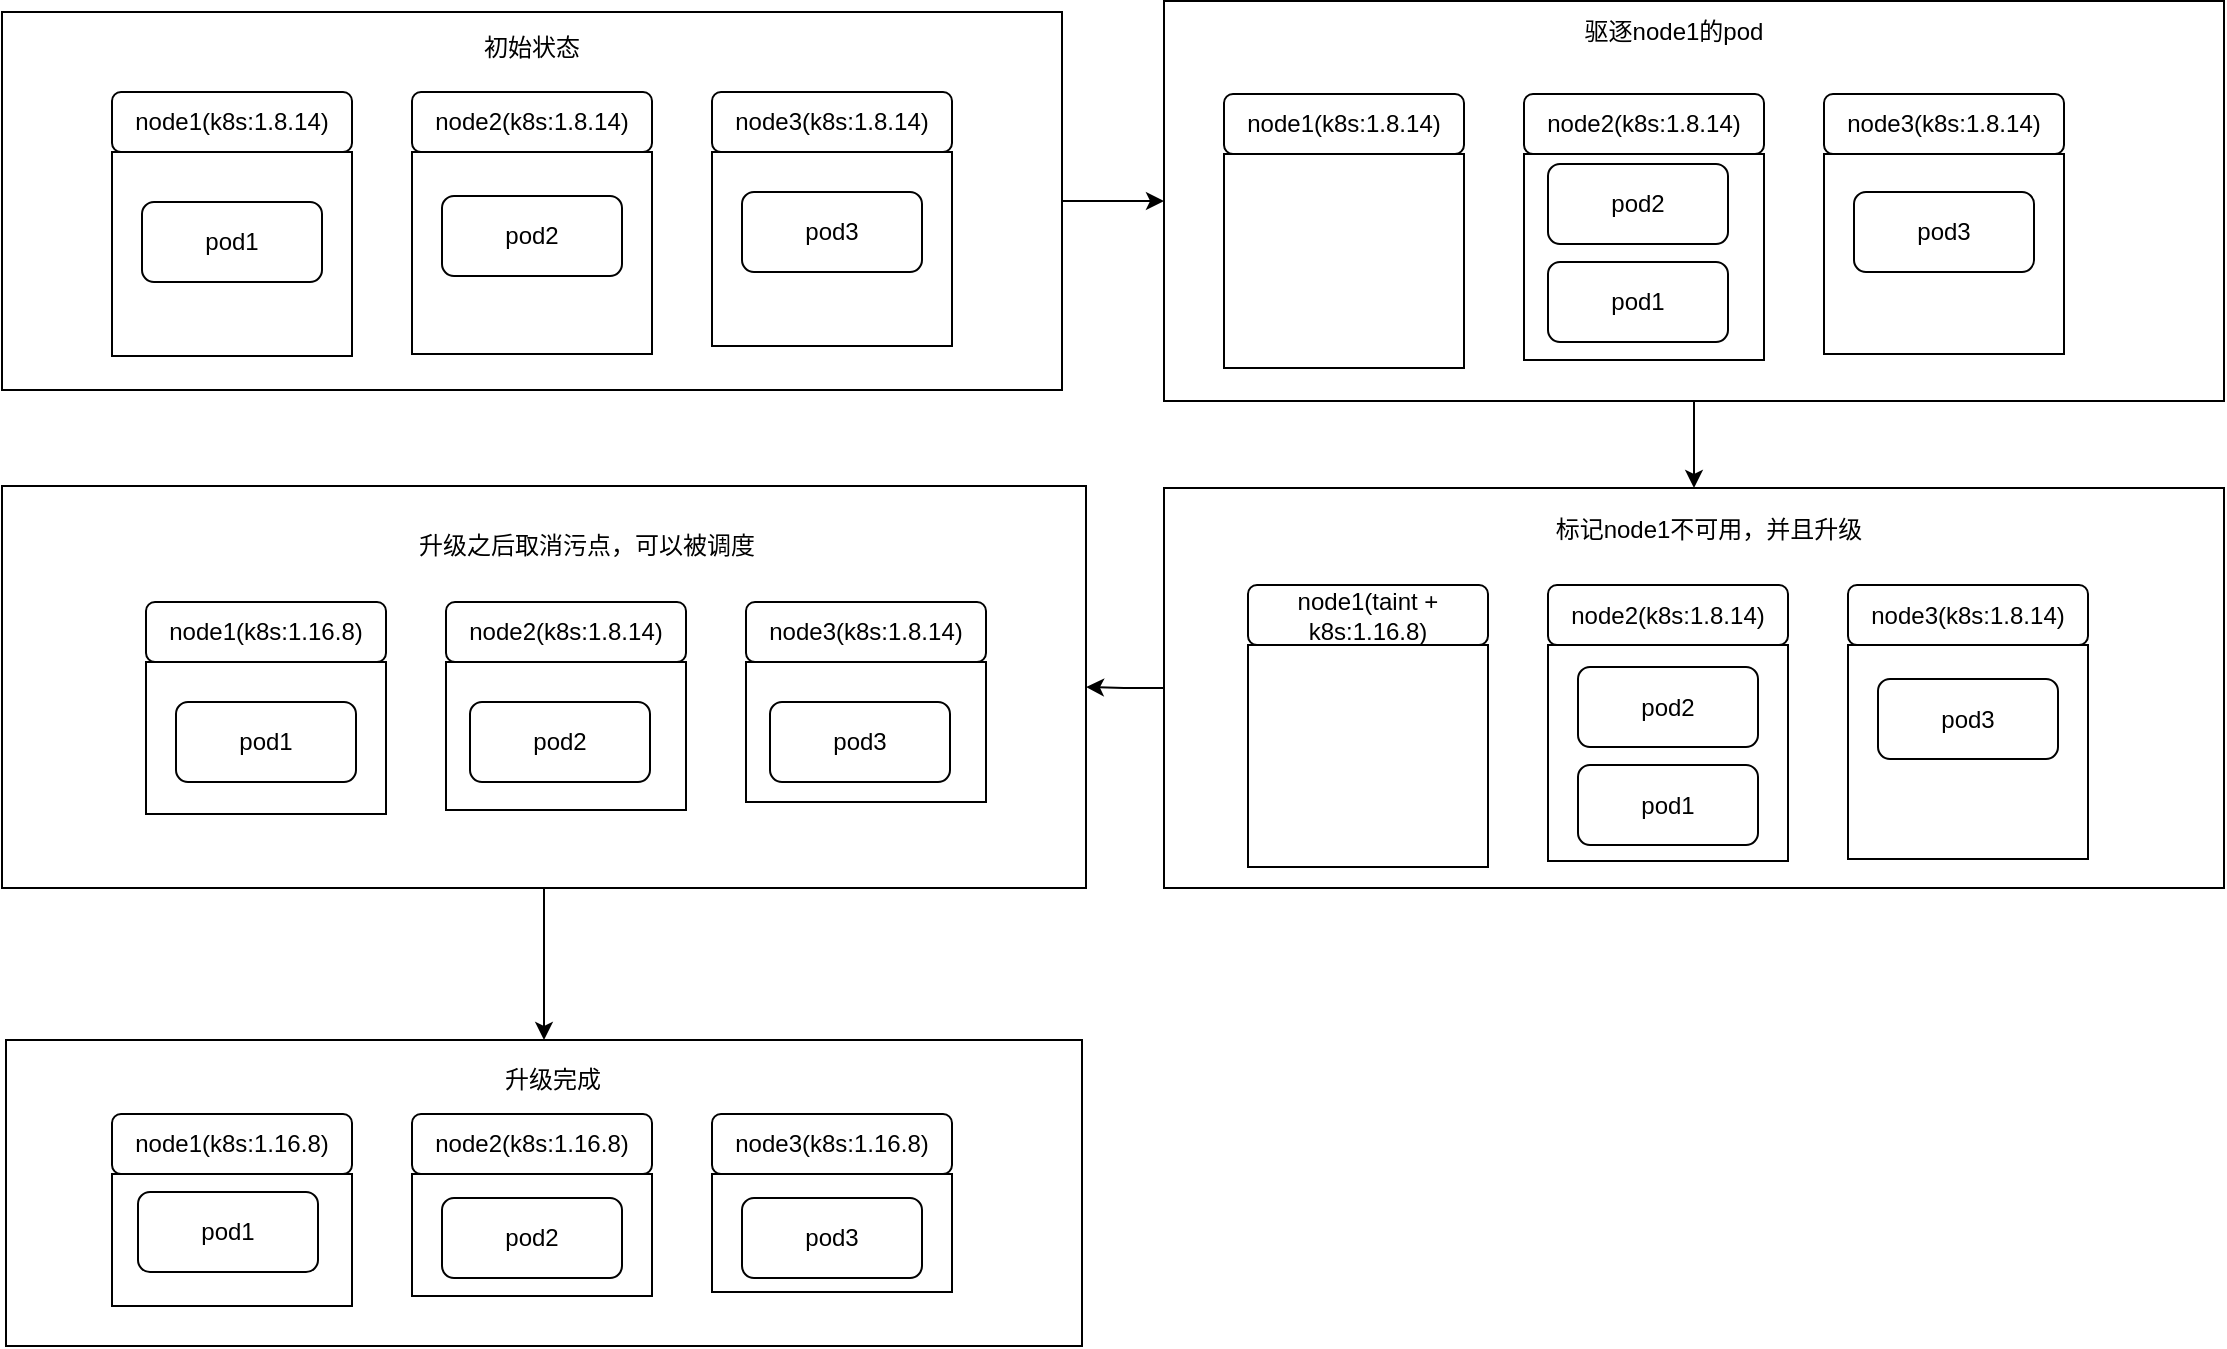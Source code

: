 <mxfile version="12.9.0" type="github">
  <diagram id="MjlQWqHFHtWTsT1JXo1a" name="第 1 页">
    <mxGraphModel dx="1198" dy="702" grid="0" gridSize="10" guides="1" tooltips="1" connect="1" arrows="1" fold="1" page="0" pageScale="1" pageWidth="827" pageHeight="1169" math="0" shadow="0">
      <root>
        <mxCell id="0" />
        <mxCell id="1" parent="0" />
        <mxCell id="0rpYeIa2x_W2y_OSrQGR-18" value="" style="edgeStyle=orthogonalEdgeStyle;rounded=0;orthogonalLoop=1;jettySize=auto;html=1;" edge="1" parent="1" source="0rpYeIa2x_W2y_OSrQGR-1" target="0rpYeIa2x_W2y_OSrQGR-17">
          <mxGeometry relative="1" as="geometry" />
        </mxCell>
        <mxCell id="0rpYeIa2x_W2y_OSrQGR-1" value="" style="rounded=0;whiteSpace=wrap;html=1;" vertex="1" parent="1">
          <mxGeometry x="95" y="80" width="530" height="189" as="geometry" />
        </mxCell>
        <mxCell id="0rpYeIa2x_W2y_OSrQGR-69" value="" style="edgeStyle=orthogonalEdgeStyle;rounded=0;orthogonalLoop=1;jettySize=auto;html=1;" edge="1" parent="1" source="0rpYeIa2x_W2y_OSrQGR-17" target="0rpYeIa2x_W2y_OSrQGR-31">
          <mxGeometry relative="1" as="geometry" />
        </mxCell>
        <mxCell id="0rpYeIa2x_W2y_OSrQGR-17" value="" style="rounded=0;whiteSpace=wrap;html=1;" vertex="1" parent="1">
          <mxGeometry x="676" y="74.5" width="530" height="200" as="geometry" />
        </mxCell>
        <mxCell id="0rpYeIa2x_W2y_OSrQGR-70" value="" style="edgeStyle=orthogonalEdgeStyle;rounded=0;orthogonalLoop=1;jettySize=auto;html=1;" edge="1" parent="1" source="0rpYeIa2x_W2y_OSrQGR-31" target="0rpYeIa2x_W2y_OSrQGR-44">
          <mxGeometry relative="1" as="geometry" />
        </mxCell>
        <mxCell id="0rpYeIa2x_W2y_OSrQGR-31" value="" style="rounded=0;whiteSpace=wrap;html=1;" vertex="1" parent="1">
          <mxGeometry x="676" y="318" width="530" height="200" as="geometry" />
        </mxCell>
        <mxCell id="0rpYeIa2x_W2y_OSrQGR-71" value="" style="edgeStyle=orthogonalEdgeStyle;rounded=0;orthogonalLoop=1;jettySize=auto;html=1;" edge="1" parent="1" source="0rpYeIa2x_W2y_OSrQGR-44" target="0rpYeIa2x_W2y_OSrQGR-56">
          <mxGeometry relative="1" as="geometry" />
        </mxCell>
        <mxCell id="0rpYeIa2x_W2y_OSrQGR-44" value="" style="rounded=0;whiteSpace=wrap;html=1;" vertex="1" parent="1">
          <mxGeometry x="95" y="317" width="542" height="201" as="geometry" />
        </mxCell>
        <mxCell id="0rpYeIa2x_W2y_OSrQGR-56" value="" style="rounded=0;whiteSpace=wrap;html=1;" vertex="1" parent="1">
          <mxGeometry x="97" y="594" width="538" height="153" as="geometry" />
        </mxCell>
        <mxCell id="0rpYeIa2x_W2y_OSrQGR-3" value="node1(k8s:1.8.14)" style="rounded=1;whiteSpace=wrap;html=1;" vertex="1" parent="1">
          <mxGeometry x="150" y="120" width="120" height="30" as="geometry" />
        </mxCell>
        <mxCell id="0rpYeIa2x_W2y_OSrQGR-4" value="" style="rounded=0;whiteSpace=wrap;html=1;" vertex="1" parent="1">
          <mxGeometry x="150" y="150" width="120" height="102" as="geometry" />
        </mxCell>
        <mxCell id="0rpYeIa2x_W2y_OSrQGR-5" value="node2(k8s:1.8.14)" style="rounded=1;whiteSpace=wrap;html=1;" vertex="1" parent="1">
          <mxGeometry x="300" y="120" width="120" height="30" as="geometry" />
        </mxCell>
        <mxCell id="0rpYeIa2x_W2y_OSrQGR-6" value="" style="rounded=0;whiteSpace=wrap;html=1;" vertex="1" parent="1">
          <mxGeometry x="300" y="150" width="120" height="101" as="geometry" />
        </mxCell>
        <mxCell id="0rpYeIa2x_W2y_OSrQGR-7" value="node3(k8s:1.8.14)" style="rounded=1;whiteSpace=wrap;html=1;" vertex="1" parent="1">
          <mxGeometry x="450" y="120" width="120" height="30" as="geometry" />
        </mxCell>
        <mxCell id="0rpYeIa2x_W2y_OSrQGR-8" value="" style="rounded=0;whiteSpace=wrap;html=1;" vertex="1" parent="1">
          <mxGeometry x="450" y="150" width="120" height="97" as="geometry" />
        </mxCell>
        <mxCell id="0rpYeIa2x_W2y_OSrQGR-10" value="初始状态" style="text;html=1;strokeColor=none;fillColor=none;align=center;verticalAlign=middle;whiteSpace=wrap;rounded=0;" vertex="1" parent="1">
          <mxGeometry x="315" y="88" width="90" height="20" as="geometry" />
        </mxCell>
        <mxCell id="0rpYeIa2x_W2y_OSrQGR-12" value="pod1" style="rounded=1;whiteSpace=wrap;html=1;" vertex="1" parent="1">
          <mxGeometry x="165" y="175" width="90" height="40" as="geometry" />
        </mxCell>
        <mxCell id="0rpYeIa2x_W2y_OSrQGR-13" value="pod2" style="rounded=1;whiteSpace=wrap;html=1;" vertex="1" parent="1">
          <mxGeometry x="315" y="172" width="90" height="40" as="geometry" />
        </mxCell>
        <mxCell id="0rpYeIa2x_W2y_OSrQGR-16" value="pod3" style="rounded=1;whiteSpace=wrap;html=1;" vertex="1" parent="1">
          <mxGeometry x="465" y="170" width="90" height="40" as="geometry" />
        </mxCell>
        <mxCell id="0rpYeIa2x_W2y_OSrQGR-20" value="驱逐node1的pod" style="text;html=1;strokeColor=none;fillColor=none;align=center;verticalAlign=middle;whiteSpace=wrap;rounded=0;" vertex="1" parent="1">
          <mxGeometry x="871" y="80" width="120" height="20" as="geometry" />
        </mxCell>
        <mxCell id="0rpYeIa2x_W2y_OSrQGR-22" value="node1(k8s:1.8.14)" style="rounded=1;whiteSpace=wrap;html=1;" vertex="1" parent="1">
          <mxGeometry x="706" y="121" width="120" height="30" as="geometry" />
        </mxCell>
        <mxCell id="0rpYeIa2x_W2y_OSrQGR-23" value="" style="rounded=0;whiteSpace=wrap;html=1;" vertex="1" parent="1">
          <mxGeometry x="706" y="151" width="120" height="107" as="geometry" />
        </mxCell>
        <mxCell id="0rpYeIa2x_W2y_OSrQGR-24" value="node2(k8s:1.8.14)" style="rounded=1;whiteSpace=wrap;html=1;" vertex="1" parent="1">
          <mxGeometry x="856" y="121" width="120" height="30" as="geometry" />
        </mxCell>
        <mxCell id="0rpYeIa2x_W2y_OSrQGR-25" value="" style="rounded=0;whiteSpace=wrap;html=1;" vertex="1" parent="1">
          <mxGeometry x="856" y="151" width="120" height="103" as="geometry" />
        </mxCell>
        <mxCell id="0rpYeIa2x_W2y_OSrQGR-26" value="node3(k8s:1.8.14)" style="rounded=1;whiteSpace=wrap;html=1;" vertex="1" parent="1">
          <mxGeometry x="1006" y="121" width="120" height="30" as="geometry" />
        </mxCell>
        <mxCell id="0rpYeIa2x_W2y_OSrQGR-27" value="" style="rounded=0;whiteSpace=wrap;html=1;" vertex="1" parent="1">
          <mxGeometry x="1006" y="151" width="120" height="100" as="geometry" />
        </mxCell>
        <mxCell id="0rpYeIa2x_W2y_OSrQGR-28" value="pod1" style="rounded=1;whiteSpace=wrap;html=1;" vertex="1" parent="1">
          <mxGeometry x="868" y="205" width="90" height="40" as="geometry" />
        </mxCell>
        <mxCell id="0rpYeIa2x_W2y_OSrQGR-29" value="pod2" style="rounded=1;whiteSpace=wrap;html=1;" vertex="1" parent="1">
          <mxGeometry x="868" y="156" width="90" height="40" as="geometry" />
        </mxCell>
        <mxCell id="0rpYeIa2x_W2y_OSrQGR-30" value="pod3" style="rounded=1;whiteSpace=wrap;html=1;" vertex="1" parent="1">
          <mxGeometry x="1021" y="170" width="90" height="40" as="geometry" />
        </mxCell>
        <mxCell id="0rpYeIa2x_W2y_OSrQGR-34" value="标记node1不可用，并且升级" style="text;html=1;strokeColor=none;fillColor=none;align=center;verticalAlign=middle;whiteSpace=wrap;rounded=0;" vertex="1" parent="1">
          <mxGeometry x="862.5" y="328.5" width="171" height="20" as="geometry" />
        </mxCell>
        <mxCell id="0rpYeIa2x_W2y_OSrQGR-35" value="node1(taint + k8s:1.16.8)" style="rounded=1;whiteSpace=wrap;html=1;" vertex="1" parent="1">
          <mxGeometry x="718" y="366.5" width="120" height="30" as="geometry" />
        </mxCell>
        <mxCell id="0rpYeIa2x_W2y_OSrQGR-36" value="" style="rounded=0;whiteSpace=wrap;html=1;" vertex="1" parent="1">
          <mxGeometry x="718" y="396.5" width="120" height="111" as="geometry" />
        </mxCell>
        <mxCell id="0rpYeIa2x_W2y_OSrQGR-37" value="node2(k8s:1.8.14)" style="rounded=1;whiteSpace=wrap;html=1;" vertex="1" parent="1">
          <mxGeometry x="868" y="366.5" width="120" height="30" as="geometry" />
        </mxCell>
        <mxCell id="0rpYeIa2x_W2y_OSrQGR-38" value="" style="rounded=0;whiteSpace=wrap;html=1;" vertex="1" parent="1">
          <mxGeometry x="868" y="396.5" width="120" height="108" as="geometry" />
        </mxCell>
        <mxCell id="0rpYeIa2x_W2y_OSrQGR-39" value="node3(k8s:1.8.14)" style="rounded=1;whiteSpace=wrap;html=1;" vertex="1" parent="1">
          <mxGeometry x="1018" y="366.5" width="120" height="30" as="geometry" />
        </mxCell>
        <mxCell id="0rpYeIa2x_W2y_OSrQGR-40" value="" style="rounded=0;whiteSpace=wrap;html=1;" vertex="1" parent="1">
          <mxGeometry x="1018" y="396.5" width="120" height="107" as="geometry" />
        </mxCell>
        <mxCell id="0rpYeIa2x_W2y_OSrQGR-41" value="pod1" style="rounded=1;whiteSpace=wrap;html=1;" vertex="1" parent="1">
          <mxGeometry x="883" y="456.5" width="90" height="40" as="geometry" />
        </mxCell>
        <mxCell id="0rpYeIa2x_W2y_OSrQGR-42" value="pod2" style="rounded=1;whiteSpace=wrap;html=1;" vertex="1" parent="1">
          <mxGeometry x="883" y="407.5" width="90" height="40" as="geometry" />
        </mxCell>
        <mxCell id="0rpYeIa2x_W2y_OSrQGR-43" value="pod3" style="rounded=1;whiteSpace=wrap;html=1;" vertex="1" parent="1">
          <mxGeometry x="1033" y="413.5" width="90" height="40" as="geometry" />
        </mxCell>
        <mxCell id="0rpYeIa2x_W2y_OSrQGR-46" value="升级之后取消污点，可以被调度" style="text;html=1;strokeColor=none;fillColor=none;align=center;verticalAlign=middle;whiteSpace=wrap;rounded=0;" vertex="1" parent="1">
          <mxGeometry x="288.5" y="337" width="197" height="20" as="geometry" />
        </mxCell>
        <mxCell id="0rpYeIa2x_W2y_OSrQGR-47" value="node1(k8s:1.16.8)" style="rounded=1;whiteSpace=wrap;html=1;" vertex="1" parent="1">
          <mxGeometry x="167" y="375" width="120" height="30" as="geometry" />
        </mxCell>
        <mxCell id="0rpYeIa2x_W2y_OSrQGR-48" value="" style="rounded=0;whiteSpace=wrap;html=1;" vertex="1" parent="1">
          <mxGeometry x="167" y="405" width="120" height="76" as="geometry" />
        </mxCell>
        <mxCell id="0rpYeIa2x_W2y_OSrQGR-49" value="node2(k8s:1.8.14)" style="rounded=1;whiteSpace=wrap;html=1;" vertex="1" parent="1">
          <mxGeometry x="317" y="375" width="120" height="30" as="geometry" />
        </mxCell>
        <mxCell id="0rpYeIa2x_W2y_OSrQGR-50" value="" style="rounded=0;whiteSpace=wrap;html=1;" vertex="1" parent="1">
          <mxGeometry x="317" y="405" width="120" height="74" as="geometry" />
        </mxCell>
        <mxCell id="0rpYeIa2x_W2y_OSrQGR-51" value="node3(k8s:1.8.14)" style="rounded=1;whiteSpace=wrap;html=1;" vertex="1" parent="1">
          <mxGeometry x="467" y="375" width="120" height="30" as="geometry" />
        </mxCell>
        <mxCell id="0rpYeIa2x_W2y_OSrQGR-52" value="" style="rounded=0;whiteSpace=wrap;html=1;" vertex="1" parent="1">
          <mxGeometry x="467" y="405" width="120" height="70" as="geometry" />
        </mxCell>
        <mxCell id="0rpYeIa2x_W2y_OSrQGR-53" value="pod1" style="rounded=1;whiteSpace=wrap;html=1;" vertex="1" parent="1">
          <mxGeometry x="182" y="425" width="90" height="40" as="geometry" />
        </mxCell>
        <mxCell id="0rpYeIa2x_W2y_OSrQGR-54" value="pod2" style="rounded=1;whiteSpace=wrap;html=1;" vertex="1" parent="1">
          <mxGeometry x="329" y="425" width="90" height="40" as="geometry" />
        </mxCell>
        <mxCell id="0rpYeIa2x_W2y_OSrQGR-55" value="pod3" style="rounded=1;whiteSpace=wrap;html=1;" vertex="1" parent="1">
          <mxGeometry x="479" y="425" width="90" height="40" as="geometry" />
        </mxCell>
        <mxCell id="0rpYeIa2x_W2y_OSrQGR-58" value="node1(k8s:1.16.8)" style="rounded=1;whiteSpace=wrap;html=1;" vertex="1" parent="1">
          <mxGeometry x="150" y="631" width="120" height="30" as="geometry" />
        </mxCell>
        <mxCell id="0rpYeIa2x_W2y_OSrQGR-59" value="" style="rounded=0;whiteSpace=wrap;html=1;" vertex="1" parent="1">
          <mxGeometry x="150" y="661" width="120" height="66" as="geometry" />
        </mxCell>
        <mxCell id="0rpYeIa2x_W2y_OSrQGR-60" value="node2(k8s:1.16.8)" style="rounded=1;whiteSpace=wrap;html=1;" vertex="1" parent="1">
          <mxGeometry x="300" y="631" width="120" height="30" as="geometry" />
        </mxCell>
        <mxCell id="0rpYeIa2x_W2y_OSrQGR-61" value="" style="rounded=0;whiteSpace=wrap;html=1;" vertex="1" parent="1">
          <mxGeometry x="300" y="661" width="120" height="61" as="geometry" />
        </mxCell>
        <mxCell id="0rpYeIa2x_W2y_OSrQGR-62" value="node3(k8s:1.16.8)" style="rounded=1;whiteSpace=wrap;html=1;" vertex="1" parent="1">
          <mxGeometry x="450" y="631" width="120" height="30" as="geometry" />
        </mxCell>
        <mxCell id="0rpYeIa2x_W2y_OSrQGR-63" value="" style="rounded=0;whiteSpace=wrap;html=1;" vertex="1" parent="1">
          <mxGeometry x="450" y="661" width="120" height="59" as="geometry" />
        </mxCell>
        <mxCell id="0rpYeIa2x_W2y_OSrQGR-64" value="pod1" style="rounded=1;whiteSpace=wrap;html=1;" vertex="1" parent="1">
          <mxGeometry x="163" y="670" width="90" height="40" as="geometry" />
        </mxCell>
        <mxCell id="0rpYeIa2x_W2y_OSrQGR-65" value="pod2" style="rounded=1;whiteSpace=wrap;html=1;" vertex="1" parent="1">
          <mxGeometry x="315" y="673" width="90" height="40" as="geometry" />
        </mxCell>
        <mxCell id="0rpYeIa2x_W2y_OSrQGR-66" value="pod3" style="rounded=1;whiteSpace=wrap;html=1;" vertex="1" parent="1">
          <mxGeometry x="465" y="673" width="90" height="40" as="geometry" />
        </mxCell>
        <mxCell id="0rpYeIa2x_W2y_OSrQGR-67" value="升级完成" style="text;html=1;strokeColor=none;fillColor=none;align=center;verticalAlign=middle;whiteSpace=wrap;rounded=0;" vertex="1" parent="1">
          <mxGeometry x="338" y="604" width="65" height="20" as="geometry" />
        </mxCell>
      </root>
    </mxGraphModel>
  </diagram>
</mxfile>
